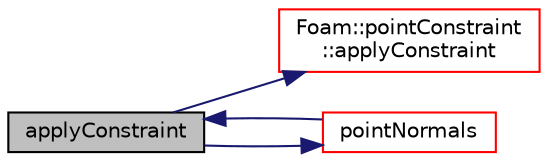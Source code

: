 digraph "applyConstraint"
{
  bgcolor="transparent";
  edge [fontname="Helvetica",fontsize="10",labelfontname="Helvetica",labelfontsize="10"];
  node [fontname="Helvetica",fontsize="10",shape=record];
  rankdir="LR";
  Node1 [label="applyConstraint",height=0.2,width=0.4,color="black", fillcolor="grey75", style="filled", fontcolor="black"];
  Node1 -> Node2 [color="midnightblue",fontsize="10",style="solid",fontname="Helvetica"];
  Node2 [label="Foam::pointConstraint\l::applyConstraint",height=0.2,width=0.4,color="red",URL="$a01913.html#a1c47e7042699d937ffa928bbdcf19556",tooltip="Apply and accumulate the effect of the given constraint direction. "];
  Node1 -> Node3 [color="midnightblue",fontsize="10",style="solid",fontname="Helvetica"];
  Node3 [label="pointNormals",height=0.2,width=0.4,color="red",URL="$a00494.html#a544e5d9c4727d586bc9d3f3e0cc73ec2",tooltip="Return point unit normals. "];
  Node3 -> Node1 [color="midnightblue",fontsize="10",style="solid",fontname="Helvetica"];
}
